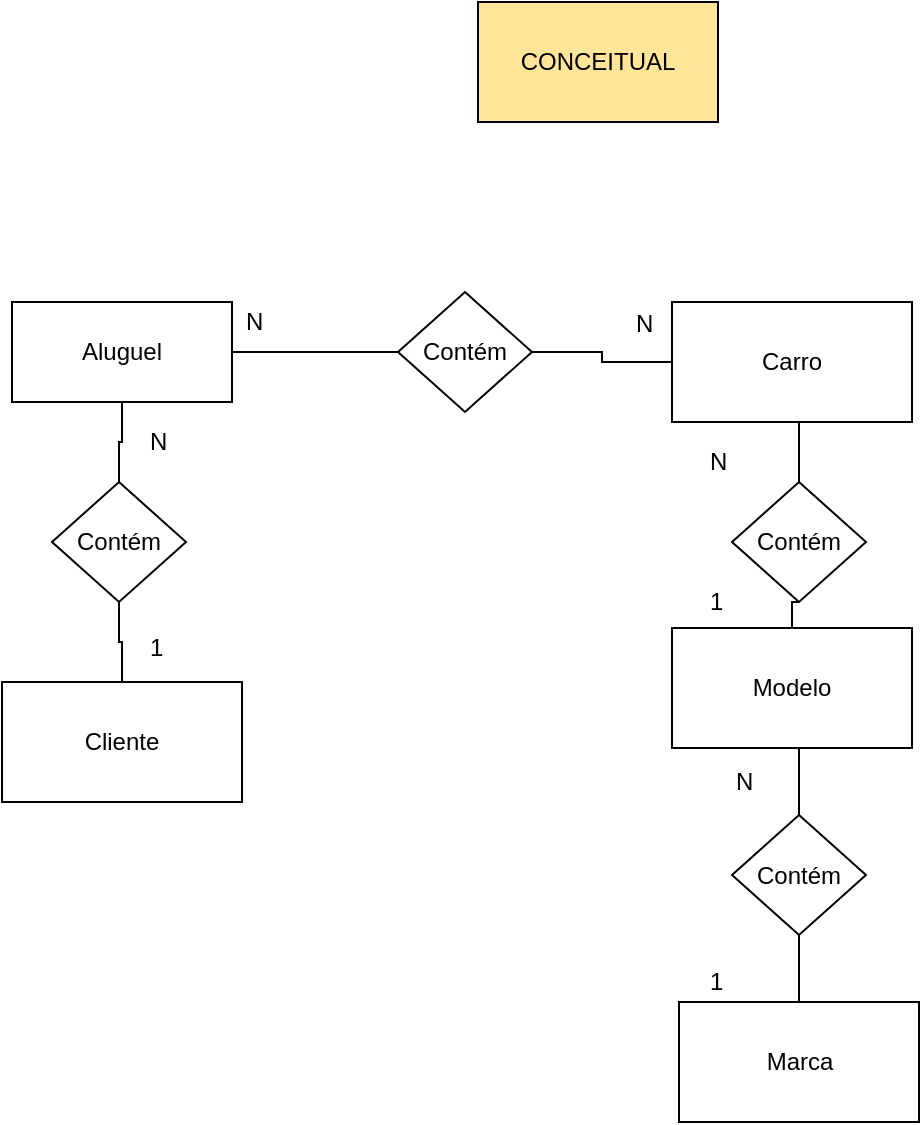 <mxfile version="10.9.5" type="device"><diagram id="Jd2xXuJrUrclIJMOrmId" name="Conceitual"><mxGraphModel dx="1182" dy="644" grid="1" gridSize="10" guides="1" tooltips="1" connect="1" arrows="1" fold="1" page="1" pageScale="1" pageWidth="827" pageHeight="1169" math="0" shadow="0"><root><mxCell id="0"/><mxCell id="1" parent="0"/><mxCell id="1hSs5IVkUG68na5rdbjQ-1" value="CONCEITUAL" style="rounded=0;whiteSpace=wrap;html=1;fillColor=#FFE599;" vertex="1" parent="1"><mxGeometry x="353" y="10" width="120" height="60" as="geometry"/></mxCell><mxCell id="1hSs5IVkUG68na5rdbjQ-8" style="edgeStyle=orthogonalEdgeStyle;rounded=0;orthogonalLoop=1;jettySize=auto;html=1;exitX=0.5;exitY=1;exitDx=0;exitDy=0;entryX=0.5;entryY=0;entryDx=0;entryDy=0;endArrow=none;endFill=0;" edge="1" parent="1" source="1hSs5IVkUG68na5rdbjQ-2" target="1hSs5IVkUG68na5rdbjQ-7"><mxGeometry relative="1" as="geometry"/></mxCell><mxCell id="1hSs5IVkUG68na5rdbjQ-10" style="edgeStyle=orthogonalEdgeStyle;rounded=0;orthogonalLoop=1;jettySize=auto;html=1;exitX=1;exitY=0.5;exitDx=0;exitDy=0;entryX=0;entryY=0.5;entryDx=0;entryDy=0;endArrow=none;endFill=0;" edge="1" parent="1" source="1hSs5IVkUG68na5rdbjQ-2" target="1hSs5IVkUG68na5rdbjQ-3"><mxGeometry relative="1" as="geometry"/></mxCell><mxCell id="1hSs5IVkUG68na5rdbjQ-2" value="Aluguel" style="rounded=0;whiteSpace=wrap;html=1;" vertex="1" parent="1"><mxGeometry x="120" y="160" width="110" height="50" as="geometry"/></mxCell><mxCell id="1hSs5IVkUG68na5rdbjQ-11" style="edgeStyle=orthogonalEdgeStyle;rounded=0;orthogonalLoop=1;jettySize=auto;html=1;exitX=1;exitY=0.5;exitDx=0;exitDy=0;entryX=0;entryY=0.5;entryDx=0;entryDy=0;endArrow=none;endFill=0;" edge="1" parent="1" source="1hSs5IVkUG68na5rdbjQ-3" target="1hSs5IVkUG68na5rdbjQ-4"><mxGeometry relative="1" as="geometry"/></mxCell><mxCell id="1hSs5IVkUG68na5rdbjQ-3" value="Contém" style="rhombus;whiteSpace=wrap;html=1;" vertex="1" parent="1"><mxGeometry x="313" y="155" width="67" height="60" as="geometry"/></mxCell><mxCell id="1hSs5IVkUG68na5rdbjQ-22" style="edgeStyle=orthogonalEdgeStyle;rounded=0;orthogonalLoop=1;jettySize=auto;html=1;exitX=0.5;exitY=1;exitDx=0;exitDy=0;entryX=0.5;entryY=0;entryDx=0;entryDy=0;endArrow=none;endFill=0;" edge="1" parent="1" source="1hSs5IVkUG68na5rdbjQ-4" target="1hSs5IVkUG68na5rdbjQ-21"><mxGeometry relative="1" as="geometry"/></mxCell><mxCell id="1hSs5IVkUG68na5rdbjQ-4" value="Carro" style="rounded=0;whiteSpace=wrap;html=1;" vertex="1" parent="1"><mxGeometry x="450" y="160" width="120" height="60" as="geometry"/></mxCell><mxCell id="1hSs5IVkUG68na5rdbjQ-5" value="Cliente" style="rounded=0;whiteSpace=wrap;html=1;" vertex="1" parent="1"><mxGeometry x="115" y="350" width="120" height="60" as="geometry"/></mxCell><mxCell id="1hSs5IVkUG68na5rdbjQ-9" style="edgeStyle=orthogonalEdgeStyle;rounded=0;orthogonalLoop=1;jettySize=auto;html=1;exitX=0.5;exitY=1;exitDx=0;exitDy=0;entryX=0.5;entryY=0;entryDx=0;entryDy=0;endArrow=none;endFill=0;" edge="1" parent="1" source="1hSs5IVkUG68na5rdbjQ-7" target="1hSs5IVkUG68na5rdbjQ-5"><mxGeometry relative="1" as="geometry"/></mxCell><mxCell id="1hSs5IVkUG68na5rdbjQ-7" value="Contém" style="rhombus;whiteSpace=wrap;html=1;" vertex="1" parent="1"><mxGeometry x="140" y="250" width="67" height="60" as="geometry"/></mxCell><mxCell id="1hSs5IVkUG68na5rdbjQ-12" value="N" style="text;html=1;resizable=0;points=[];autosize=1;align=left;verticalAlign=top;spacingTop=-4;" vertex="1" parent="1"><mxGeometry x="235" y="160" width="20" height="20" as="geometry"/></mxCell><mxCell id="1hSs5IVkUG68na5rdbjQ-13" value="N" style="text;html=1;resizable=0;points=[];autosize=1;align=left;verticalAlign=top;spacingTop=-4;" vertex="1" parent="1"><mxGeometry x="430" y="161" width="20" height="20" as="geometry"/></mxCell><mxCell id="1hSs5IVkUG68na5rdbjQ-14" value="1" style="text;html=1;resizable=0;points=[];autosize=1;align=left;verticalAlign=top;spacingTop=-4;" vertex="1" parent="1"><mxGeometry x="187" y="323" width="20" height="20" as="geometry"/></mxCell><mxCell id="1hSs5IVkUG68na5rdbjQ-17" value="N" style="text;html=1;resizable=0;points=[];autosize=1;align=left;verticalAlign=top;spacingTop=-4;" vertex="1" parent="1"><mxGeometry x="187" y="220" width="20" height="20" as="geometry"/></mxCell><mxCell id="1hSs5IVkUG68na5rdbjQ-29" style="edgeStyle=orthogonalEdgeStyle;rounded=0;orthogonalLoop=1;jettySize=auto;html=1;exitX=0.5;exitY=1;exitDx=0;exitDy=0;entryX=0.5;entryY=0;entryDx=0;entryDy=0;endArrow=none;endFill=0;" edge="1" parent="1" source="1hSs5IVkUG68na5rdbjQ-19" target="1hSs5IVkUG68na5rdbjQ-24"><mxGeometry relative="1" as="geometry"/></mxCell><mxCell id="1hSs5IVkUG68na5rdbjQ-19" value="Modelo" style="rounded=0;whiteSpace=wrap;html=1;" vertex="1" parent="1"><mxGeometry x="450" y="323" width="120" height="60" as="geometry"/></mxCell><mxCell id="1hSs5IVkUG68na5rdbjQ-20" value="Marca" style="rounded=0;whiteSpace=wrap;html=1;" vertex="1" parent="1"><mxGeometry x="453.5" y="510" width="120" height="60" as="geometry"/></mxCell><mxCell id="1hSs5IVkUG68na5rdbjQ-23" style="edgeStyle=orthogonalEdgeStyle;rounded=0;orthogonalLoop=1;jettySize=auto;html=1;exitX=0.5;exitY=1;exitDx=0;exitDy=0;entryX=0.5;entryY=0;entryDx=0;entryDy=0;endArrow=none;endFill=0;" edge="1" parent="1" source="1hSs5IVkUG68na5rdbjQ-21" target="1hSs5IVkUG68na5rdbjQ-19"><mxGeometry relative="1" as="geometry"/></mxCell><mxCell id="1hSs5IVkUG68na5rdbjQ-21" value="Contém" style="rhombus;whiteSpace=wrap;html=1;" vertex="1" parent="1"><mxGeometry x="480" y="250" width="67" height="60" as="geometry"/></mxCell><mxCell id="1hSs5IVkUG68na5rdbjQ-26" style="edgeStyle=orthogonalEdgeStyle;rounded=0;orthogonalLoop=1;jettySize=auto;html=1;exitX=0.5;exitY=1;exitDx=0;exitDy=0;entryX=0.5;entryY=0;entryDx=0;entryDy=0;endArrow=none;endFill=0;" edge="1" parent="1" source="1hSs5IVkUG68na5rdbjQ-24" target="1hSs5IVkUG68na5rdbjQ-20"><mxGeometry relative="1" as="geometry"/></mxCell><mxCell id="1hSs5IVkUG68na5rdbjQ-24" value="Contém" style="rhombus;whiteSpace=wrap;html=1;" vertex="1" parent="1"><mxGeometry x="480" y="416.5" width="67" height="60" as="geometry"/></mxCell><mxCell id="1hSs5IVkUG68na5rdbjQ-27" value="N" style="text;html=1;resizable=0;points=[];autosize=1;align=left;verticalAlign=top;spacingTop=-4;" vertex="1" parent="1"><mxGeometry x="466.5" y="230" width="20" height="20" as="geometry"/></mxCell><mxCell id="1hSs5IVkUG68na5rdbjQ-28" value="1" style="text;html=1;resizable=0;points=[];autosize=1;align=left;verticalAlign=top;spacingTop=-4;" vertex="1" parent="1"><mxGeometry x="466.5" y="300" width="20" height="20" as="geometry"/></mxCell><mxCell id="1hSs5IVkUG68na5rdbjQ-30" value="1" style="text;html=1;resizable=0;points=[];autosize=1;align=left;verticalAlign=top;spacingTop=-4;" vertex="1" parent="1"><mxGeometry x="466.5" y="490" width="20" height="20" as="geometry"/></mxCell><mxCell id="1hSs5IVkUG68na5rdbjQ-31" value="N" style="text;html=1;resizable=0;points=[];autosize=1;align=left;verticalAlign=top;spacingTop=-4;" vertex="1" parent="1"><mxGeometry x="480" y="390" width="20" height="20" as="geometry"/></mxCell></root></mxGraphModel></diagram><diagram id="0KGxFItqReaL_L1oG2lj" name="Logico"><mxGraphModel dx="926" dy="628" grid="1" gridSize="10" guides="1" tooltips="1" connect="1" arrows="1" fold="1" page="1" pageScale="1" pageWidth="827" pageHeight="1169" math="0" shadow="0"><root><mxCell id="KoBWn7U3okiaGgK31bRD-0"/><mxCell id="KoBWn7U3okiaGgK31bRD-1" parent="KoBWn7U3okiaGgK31bRD-0"/><mxCell id="KoBWn7U3okiaGgK31bRD-2" value="Lógico" style="rounded=0;whiteSpace=wrap;html=1;fillColor=#C3ABD0;" vertex="1" parent="KoBWn7U3okiaGgK31bRD-1"><mxGeometry x="353" y="10" width="120" height="60" as="geometry"/></mxCell><mxCell id="KoBWn7U3okiaGgK31bRD-3" value="Marca" style="swimlane;fontStyle=0;childLayout=stackLayout;horizontal=1;startSize=26;fillColor=#e0e0e0;horizontalStack=0;resizeParent=1;resizeParentMax=0;resizeLast=0;collapsible=1;marginBottom=0;swimlaneFillColor=#ffffff;align=center;fontSize=14;" vertex="1" parent="KoBWn7U3okiaGgK31bRD-1"><mxGeometry x="130" y="120" width="160" height="144" as="geometry"/></mxCell><mxCell id="KoBWn7U3okiaGgK31bRD-4" value="IdMarca:int" style="shape=partialRectangle;top=0;left=0;right=0;bottom=1;align=left;verticalAlign=middle;fillColor=none;spacingLeft=34;spacingRight=4;overflow=hidden;rotatable=0;points=[[0,0.5],[1,0.5]];portConstraint=eastwest;dropTarget=0;fontStyle=5;fontSize=12;" vertex="1" parent="KoBWn7U3okiaGgK31bRD-3"><mxGeometry y="26" width="160" height="30" as="geometry"/></mxCell><mxCell id="KoBWn7U3okiaGgK31bRD-5" value="PK" style="shape=partialRectangle;top=0;left=0;bottom=0;fillColor=none;align=left;verticalAlign=middle;spacingLeft=4;spacingRight=4;overflow=hidden;rotatable=0;points=[];portConstraint=eastwest;part=1;fontSize=12;" vertex="1" connectable="0" parent="KoBWn7U3okiaGgK31bRD-4"><mxGeometry width="30" height="30" as="geometry"/></mxCell><mxCell id="KoBWn7U3okiaGgK31bRD-6" value="Nome:string" style="shape=partialRectangle;top=0;left=0;right=0;bottom=0;align=left;verticalAlign=top;fillColor=none;spacingLeft=34;spacingRight=4;overflow=hidden;rotatable=0;points=[[0,0.5],[1,0.5]];portConstraint=eastwest;dropTarget=0;fontSize=12;" vertex="1" parent="KoBWn7U3okiaGgK31bRD-3"><mxGeometry y="56" width="160" height="26" as="geometry"/></mxCell><mxCell id="KoBWn7U3okiaGgK31bRD-7" value="" style="shape=partialRectangle;top=0;left=0;bottom=0;fillColor=none;align=left;verticalAlign=top;spacingLeft=4;spacingRight=4;overflow=hidden;rotatable=0;points=[];portConstraint=eastwest;part=1;fontSize=12;" vertex="1" connectable="0" parent="KoBWn7U3okiaGgK31bRD-6"><mxGeometry width="30" height="26" as="geometry"/></mxCell><mxCell id="KoBWn7U3okiaGgK31bRD-8" value="" style="shape=partialRectangle;top=0;left=0;right=0;bottom=0;align=left;verticalAlign=top;fillColor=none;spacingLeft=34;spacingRight=4;overflow=hidden;rotatable=0;points=[[0,0.5],[1,0.5]];portConstraint=eastwest;dropTarget=0;fontSize=12;" vertex="1" parent="KoBWn7U3okiaGgK31bRD-3"><mxGeometry y="82" width="160" height="26" as="geometry"/></mxCell><mxCell id="KoBWn7U3okiaGgK31bRD-9" value="" style="shape=partialRectangle;top=0;left=0;bottom=0;fillColor=none;align=left;verticalAlign=top;spacingLeft=4;spacingRight=4;overflow=hidden;rotatable=0;points=[];portConstraint=eastwest;part=1;fontSize=12;" vertex="1" connectable="0" parent="KoBWn7U3okiaGgK31bRD-8"><mxGeometry width="30" height="26" as="geometry"/></mxCell><mxCell id="KoBWn7U3okiaGgK31bRD-10" value="" style="shape=partialRectangle;top=0;left=0;right=0;bottom=0;align=left;verticalAlign=top;fillColor=none;spacingLeft=34;spacingRight=4;overflow=hidden;rotatable=0;points=[[0,0.5],[1,0.5]];portConstraint=eastwest;dropTarget=0;fontSize=12;" vertex="1" parent="KoBWn7U3okiaGgK31bRD-3"><mxGeometry y="108" width="160" height="26" as="geometry"/></mxCell><mxCell id="KoBWn7U3okiaGgK31bRD-11" value="" style="shape=partialRectangle;top=0;left=0;bottom=0;fillColor=none;align=left;verticalAlign=top;spacingLeft=4;spacingRight=4;overflow=hidden;rotatable=0;points=[];portConstraint=eastwest;part=1;fontSize=12;" vertex="1" connectable="0" parent="KoBWn7U3okiaGgK31bRD-10"><mxGeometry width="30" height="26" as="geometry"/></mxCell><mxCell id="KoBWn7U3okiaGgK31bRD-12" value="" style="shape=partialRectangle;top=0;left=0;right=0;bottom=0;align=left;verticalAlign=top;fillColor=none;spacingLeft=34;spacingRight=4;overflow=hidden;rotatable=0;points=[[0,0.5],[1,0.5]];portConstraint=eastwest;dropTarget=0;fontSize=12;" vertex="1" parent="KoBWn7U3okiaGgK31bRD-3"><mxGeometry y="134" width="160" height="10" as="geometry"/></mxCell><mxCell id="KoBWn7U3okiaGgK31bRD-13" value="" style="shape=partialRectangle;top=0;left=0;bottom=0;fillColor=none;align=left;verticalAlign=top;spacingLeft=4;spacingRight=4;overflow=hidden;rotatable=0;points=[];portConstraint=eastwest;part=1;fontSize=12;" vertex="1" connectable="0" parent="KoBWn7U3okiaGgK31bRD-12"><mxGeometry width="30" height="10" as="geometry"/></mxCell><mxCell id="KoBWn7U3okiaGgK31bRD-22" value="Cliente" style="swimlane;fontStyle=0;childLayout=stackLayout;horizontal=1;startSize=26;fillColor=#e0e0e0;horizontalStack=0;resizeParent=1;resizeParentMax=0;resizeLast=0;collapsible=1;marginBottom=0;swimlaneFillColor=#ffffff;align=center;fontSize=14;" vertex="1" parent="KoBWn7U3okiaGgK31bRD-1"><mxGeometry x="130" y="340" width="160" height="144" as="geometry"/></mxCell><mxCell id="KoBWn7U3okiaGgK31bRD-23" value="IdCliente:int" style="shape=partialRectangle;top=0;left=0;right=0;bottom=1;align=left;verticalAlign=middle;fillColor=none;spacingLeft=34;spacingRight=4;overflow=hidden;rotatable=0;points=[[0,0.5],[1,0.5]];portConstraint=eastwest;dropTarget=0;fontStyle=5;fontSize=12;" vertex="1" parent="KoBWn7U3okiaGgK31bRD-22"><mxGeometry y="26" width="160" height="30" as="geometry"/></mxCell><mxCell id="KoBWn7U3okiaGgK31bRD-24" value="PK" style="shape=partialRectangle;top=0;left=0;bottom=0;fillColor=none;align=left;verticalAlign=middle;spacingLeft=4;spacingRight=4;overflow=hidden;rotatable=0;points=[];portConstraint=eastwest;part=1;fontSize=12;" vertex="1" connectable="0" parent="KoBWn7U3okiaGgK31bRD-23"><mxGeometry width="30" height="30" as="geometry"/></mxCell><mxCell id="KoBWn7U3okiaGgK31bRD-25" value="Nome:string" style="shape=partialRectangle;top=0;left=0;right=0;bottom=0;align=left;verticalAlign=top;fillColor=none;spacingLeft=34;spacingRight=4;overflow=hidden;rotatable=0;points=[[0,0.5],[1,0.5]];portConstraint=eastwest;dropTarget=0;fontSize=12;" vertex="1" parent="KoBWn7U3okiaGgK31bRD-22"><mxGeometry y="56" width="160" height="26" as="geometry"/></mxCell><mxCell id="KoBWn7U3okiaGgK31bRD-26" value="" style="shape=partialRectangle;top=0;left=0;bottom=0;fillColor=none;align=left;verticalAlign=top;spacingLeft=4;spacingRight=4;overflow=hidden;rotatable=0;points=[];portConstraint=eastwest;part=1;fontSize=12;" vertex="1" connectable="0" parent="KoBWn7U3okiaGgK31bRD-25"><mxGeometry width="30" height="26" as="geometry"/></mxCell><mxCell id="KoBWn7U3okiaGgK31bRD-27" value="Cpf:string" style="shape=partialRectangle;top=0;left=0;right=0;bottom=0;align=left;verticalAlign=top;fillColor=none;spacingLeft=34;spacingRight=4;overflow=hidden;rotatable=0;points=[[0,0.5],[1,0.5]];portConstraint=eastwest;dropTarget=0;fontSize=12;" vertex="1" parent="KoBWn7U3okiaGgK31bRD-22"><mxGeometry y="82" width="160" height="26" as="geometry"/></mxCell><mxCell id="KoBWn7U3okiaGgK31bRD-28" value="" style="shape=partialRectangle;top=0;left=0;bottom=0;fillColor=none;align=left;verticalAlign=top;spacingLeft=4;spacingRight=4;overflow=hidden;rotatable=0;points=[];portConstraint=eastwest;part=1;fontSize=12;" vertex="1" connectable="0" parent="KoBWn7U3okiaGgK31bRD-27"><mxGeometry width="30" height="26" as="geometry"/></mxCell><mxCell id="KoBWn7U3okiaGgK31bRD-29" value="" style="shape=partialRectangle;top=0;left=0;right=0;bottom=0;align=left;verticalAlign=top;fillColor=none;spacingLeft=34;spacingRight=4;overflow=hidden;rotatable=0;points=[[0,0.5],[1,0.5]];portConstraint=eastwest;dropTarget=0;fontSize=12;" vertex="1" parent="KoBWn7U3okiaGgK31bRD-22"><mxGeometry y="108" width="160" height="26" as="geometry"/></mxCell><mxCell id="KoBWn7U3okiaGgK31bRD-30" value="" style="shape=partialRectangle;top=0;left=0;bottom=0;fillColor=none;align=left;verticalAlign=top;spacingLeft=4;spacingRight=4;overflow=hidden;rotatable=0;points=[];portConstraint=eastwest;part=1;fontSize=12;" vertex="1" connectable="0" parent="KoBWn7U3okiaGgK31bRD-29"><mxGeometry width="30" height="26" as="geometry"/></mxCell><mxCell id="KoBWn7U3okiaGgK31bRD-31" value="" style="shape=partialRectangle;top=0;left=0;right=0;bottom=0;align=left;verticalAlign=top;fillColor=none;spacingLeft=34;spacingRight=4;overflow=hidden;rotatable=0;points=[[0,0.5],[1,0.5]];portConstraint=eastwest;dropTarget=0;fontSize=12;" vertex="1" parent="KoBWn7U3okiaGgK31bRD-22"><mxGeometry y="134" width="160" height="10" as="geometry"/></mxCell><mxCell id="KoBWn7U3okiaGgK31bRD-32" value="" style="shape=partialRectangle;top=0;left=0;bottom=0;fillColor=none;align=left;verticalAlign=top;spacingLeft=4;spacingRight=4;overflow=hidden;rotatable=0;points=[];portConstraint=eastwest;part=1;fontSize=12;" vertex="1" connectable="0" parent="KoBWn7U3okiaGgK31bRD-31"><mxGeometry width="30" height="10" as="geometry"/></mxCell><mxCell id="KoBWn7U3okiaGgK31bRD-33" value="Modelo" style="swimlane;fontStyle=0;childLayout=stackLayout;horizontal=1;startSize=26;fillColor=#e0e0e0;horizontalStack=0;resizeParent=1;resizeParentMax=0;resizeLast=0;collapsible=1;marginBottom=0;swimlaneFillColor=#ffffff;align=center;fontSize=14;" vertex="1" parent="KoBWn7U3okiaGgK31bRD-1"><mxGeometry x="380" y="120" width="160" height="140" as="geometry"/></mxCell><mxCell id="KoBWn7U3okiaGgK31bRD-34" value="IdModelo:int" style="shape=partialRectangle;top=0;left=0;right=0;bottom=0;align=left;verticalAlign=middle;fillColor=none;spacingLeft=60;spacingRight=4;overflow=hidden;rotatable=0;points=[[0,0.5],[1,0.5]];portConstraint=eastwest;dropTarget=0;fontStyle=5;fontSize=12;" vertex="1" parent="KoBWn7U3okiaGgK31bRD-33"><mxGeometry y="26" width="160" height="30" as="geometry"/></mxCell><mxCell id="KoBWn7U3okiaGgK31bRD-35" value="PK" style="shape=partialRectangle;fontStyle=1;top=0;left=0;bottom=0;fillColor=none;align=left;verticalAlign=middle;spacingLeft=4;spacingRight=4;overflow=hidden;rotatable=0;points=[];portConstraint=eastwest;part=1;fontSize=12;" vertex="1" connectable="0" parent="KoBWn7U3okiaGgK31bRD-34"><mxGeometry width="56" height="30" as="geometry"/></mxCell><mxCell id="KoBWn7U3okiaGgK31bRD-36" value="IdMarca:int" style="shape=partialRectangle;top=0;left=0;right=0;bottom=1;align=left;verticalAlign=middle;fillColor=none;spacingLeft=60;spacingRight=4;overflow=hidden;rotatable=0;points=[[0,0.5],[1,0.5]];portConstraint=eastwest;dropTarget=0;fontStyle=5;fontSize=12;" vertex="1" parent="KoBWn7U3okiaGgK31bRD-33"><mxGeometry y="56" width="160" height="30" as="geometry"/></mxCell><mxCell id="KoBWn7U3okiaGgK31bRD-37" value="FK" style="shape=partialRectangle;fontStyle=1;top=0;left=0;bottom=0;fillColor=none;align=left;verticalAlign=middle;spacingLeft=4;spacingRight=4;overflow=hidden;rotatable=0;points=[];portConstraint=eastwest;part=1;fontSize=12;" vertex="1" connectable="0" parent="KoBWn7U3okiaGgK31bRD-36"><mxGeometry width="56" height="30" as="geometry"/></mxCell><mxCell id="KoBWn7U3okiaGgK31bRD-38" value="Nome:string&#10;Ano:int" style="shape=partialRectangle;top=0;left=0;right=0;bottom=0;align=left;verticalAlign=top;fillColor=none;spacingLeft=60;spacingRight=4;overflow=hidden;rotatable=0;points=[[0,0.5],[1,0.5]];portConstraint=eastwest;dropTarget=0;fontSize=12;" vertex="1" parent="KoBWn7U3okiaGgK31bRD-33"><mxGeometry y="86" width="160" height="54" as="geometry"/></mxCell><mxCell id="KoBWn7U3okiaGgK31bRD-39" value="" style="shape=partialRectangle;top=0;left=0;bottom=0;fillColor=none;align=left;verticalAlign=top;spacingLeft=4;spacingRight=4;overflow=hidden;rotatable=0;points=[];portConstraint=eastwest;part=1;fontSize=12;" vertex="1" connectable="0" parent="KoBWn7U3okiaGgK31bRD-38"><mxGeometry width="56" height="54.0" as="geometry"/></mxCell><mxCell id="KoBWn7U3okiaGgK31bRD-41" value="Veiculo" style="swimlane;fontStyle=0;childLayout=stackLayout;horizontal=1;startSize=26;fillColor=#e0e0e0;horizontalStack=0;resizeParent=1;resizeParentMax=0;resizeLast=0;collapsible=1;marginBottom=0;swimlaneFillColor=#ffffff;align=center;fontSize=14;" vertex="1" parent="KoBWn7U3okiaGgK31bRD-1"><mxGeometry x="610" y="120" width="160" height="112" as="geometry"/></mxCell><mxCell id="KoBWn7U3okiaGgK31bRD-42" value="IdCarro:int" style="shape=partialRectangle;top=0;left=0;right=0;bottom=0;align=left;verticalAlign=middle;fillColor=none;spacingLeft=60;spacingRight=4;overflow=hidden;rotatable=0;points=[[0,0.5],[1,0.5]];portConstraint=eastwest;dropTarget=0;fontStyle=5;fontSize=12;" vertex="1" parent="KoBWn7U3okiaGgK31bRD-41"><mxGeometry y="26" width="160" height="30" as="geometry"/></mxCell><mxCell id="KoBWn7U3okiaGgK31bRD-43" value="PK" style="shape=partialRectangle;fontStyle=1;top=0;left=0;bottom=0;fillColor=none;align=left;verticalAlign=middle;spacingLeft=4;spacingRight=4;overflow=hidden;rotatable=0;points=[];portConstraint=eastwest;part=1;fontSize=12;" vertex="1" connectable="0" parent="KoBWn7U3okiaGgK31bRD-42"><mxGeometry width="56" height="30" as="geometry"/></mxCell><mxCell id="KoBWn7U3okiaGgK31bRD-44" value="IdModelo:int" style="shape=partialRectangle;top=0;left=0;right=0;bottom=1;align=left;verticalAlign=middle;fillColor=none;spacingLeft=60;spacingRight=4;overflow=hidden;rotatable=0;points=[[0,0.5],[1,0.5]];portConstraint=eastwest;dropTarget=0;fontStyle=5;fontSize=12;" vertex="1" parent="KoBWn7U3okiaGgK31bRD-41"><mxGeometry y="56" width="160" height="30" as="geometry"/></mxCell><mxCell id="KoBWn7U3okiaGgK31bRD-45" value="FK" style="shape=partialRectangle;fontStyle=1;top=0;left=0;bottom=0;fillColor=none;align=left;verticalAlign=middle;spacingLeft=4;spacingRight=4;overflow=hidden;rotatable=0;points=[];portConstraint=eastwest;part=1;fontSize=12;" vertex="1" connectable="0" parent="KoBWn7U3okiaGgK31bRD-44"><mxGeometry width="56" height="30" as="geometry"/></mxCell><mxCell id="KoBWn7U3okiaGgK31bRD-46" value="Placa:string" style="shape=partialRectangle;top=0;left=0;right=0;bottom=0;align=left;verticalAlign=top;fillColor=none;spacingLeft=60;spacingRight=4;overflow=hidden;rotatable=0;points=[[0,0.5],[1,0.5]];portConstraint=eastwest;dropTarget=0;fontSize=12;" vertex="1" parent="KoBWn7U3okiaGgK31bRD-41"><mxGeometry y="86" width="160" height="26" as="geometry"/></mxCell><mxCell id="KoBWn7U3okiaGgK31bRD-47" value="" style="shape=partialRectangle;top=0;left=0;bottom=0;fillColor=none;align=left;verticalAlign=top;spacingLeft=4;spacingRight=4;overflow=hidden;rotatable=0;points=[];portConstraint=eastwest;part=1;fontSize=12;" vertex="1" connectable="0" parent="KoBWn7U3okiaGgK31bRD-46"><mxGeometry width="56" height="26" as="geometry"/></mxCell><mxCell id="KoBWn7U3okiaGgK31bRD-48" value="AlugueisCarros" style="swimlane;fontStyle=0;childLayout=stackLayout;horizontal=1;startSize=26;fillColor=#e0e0e0;horizontalStack=0;resizeParent=1;resizeParentMax=0;resizeLast=0;collapsible=1;marginBottom=0;swimlaneFillColor=#ffffff;align=center;fontSize=14;" vertex="1" parent="KoBWn7U3okiaGgK31bRD-1"><mxGeometry x="620" y="340" width="160" height="112" as="geometry"/></mxCell><mxCell id="KoBWn7U3okiaGgK31bRD-49" value="IdAluguel:int" style="shape=partialRectangle;top=0;left=0;right=0;bottom=0;align=left;verticalAlign=middle;fillColor=none;spacingLeft=60;spacingRight=4;overflow=hidden;rotatable=0;points=[[0,0.5],[1,0.5]];portConstraint=eastwest;dropTarget=0;fontStyle=5;fontSize=12;" vertex="1" parent="KoBWn7U3okiaGgK31bRD-48"><mxGeometry y="26" width="160" height="30" as="geometry"/></mxCell><mxCell id="KoBWn7U3okiaGgK31bRD-50" value="FK1" style="shape=partialRectangle;fontStyle=1;top=0;left=0;bottom=0;fillColor=none;align=left;verticalAlign=middle;spacingLeft=4;spacingRight=4;overflow=hidden;rotatable=0;points=[];portConstraint=eastwest;part=1;fontSize=12;" vertex="1" connectable="0" parent="KoBWn7U3okiaGgK31bRD-49"><mxGeometry width="56" height="30" as="geometry"/></mxCell><mxCell id="KoBWn7U3okiaGgK31bRD-51" value="IdCarro:int" style="shape=partialRectangle;top=0;left=0;right=0;bottom=1;align=left;verticalAlign=middle;fillColor=none;spacingLeft=60;spacingRight=4;overflow=hidden;rotatable=0;points=[[0,0.5],[1,0.5]];portConstraint=eastwest;dropTarget=0;fontStyle=5;fontSize=12;" vertex="1" parent="KoBWn7U3okiaGgK31bRD-48"><mxGeometry y="56" width="160" height="30" as="geometry"/></mxCell><mxCell id="KoBWn7U3okiaGgK31bRD-52" value="FK2" style="shape=partialRectangle;fontStyle=1;top=0;left=0;bottom=0;fillColor=none;align=left;verticalAlign=middle;spacingLeft=4;spacingRight=4;overflow=hidden;rotatable=0;points=[];portConstraint=eastwest;part=1;fontSize=12;" vertex="1" connectable="0" parent="KoBWn7U3okiaGgK31bRD-51"><mxGeometry width="56" height="30" as="geometry"/></mxCell><mxCell id="KoBWn7U3okiaGgK31bRD-53" value="" style="shape=partialRectangle;top=0;left=0;right=0;bottom=0;align=left;verticalAlign=top;fillColor=none;spacingLeft=60;spacingRight=4;overflow=hidden;rotatable=0;points=[[0,0.5],[1,0.5]];portConstraint=eastwest;dropTarget=0;fontSize=12;" vertex="1" parent="KoBWn7U3okiaGgK31bRD-48"><mxGeometry y="86" width="160" height="26" as="geometry"/></mxCell><mxCell id="KoBWn7U3okiaGgK31bRD-54" value="" style="shape=partialRectangle;top=0;left=0;bottom=0;fillColor=none;align=left;verticalAlign=top;spacingLeft=4;spacingRight=4;overflow=hidden;rotatable=0;points=[];portConstraint=eastwest;part=1;fontSize=12;" vertex="1" connectable="0" parent="KoBWn7U3okiaGgK31bRD-53"><mxGeometry width="56" height="26" as="geometry"/></mxCell><mxCell id="KoBWn7U3okiaGgK31bRD-62" value="Aluguel" style="swimlane;fontStyle=0;childLayout=stackLayout;horizontal=1;startSize=26;fillColor=#e0e0e0;horizontalStack=0;resizeParent=1;resizeParentMax=0;resizeLast=0;collapsible=1;marginBottom=0;swimlaneFillColor=#ffffff;align=center;fontSize=14;" vertex="1" parent="KoBWn7U3okiaGgK31bRD-1"><mxGeometry x="380" y="340" width="160" height="152" as="geometry"/></mxCell><mxCell id="KoBWn7U3okiaGgK31bRD-63" value="IdAluguel:int" style="shape=partialRectangle;top=0;left=0;right=0;bottom=1;align=left;verticalAlign=middle;fillColor=none;spacingLeft=34;spacingRight=4;overflow=hidden;rotatable=0;points=[[0,0.5],[1,0.5]];portConstraint=eastwest;dropTarget=0;fontStyle=5;fontSize=12;" vertex="1" parent="KoBWn7U3okiaGgK31bRD-62"><mxGeometry y="26" width="160" height="30" as="geometry"/></mxCell><mxCell id="KoBWn7U3okiaGgK31bRD-64" value="PK" style="shape=partialRectangle;top=0;left=0;bottom=0;fillColor=none;align=left;verticalAlign=middle;spacingLeft=4;spacingRight=4;overflow=hidden;rotatable=0;points=[];portConstraint=eastwest;part=1;fontSize=12;" vertex="1" connectable="0" parent="KoBWn7U3okiaGgK31bRD-63"><mxGeometry width="30" height="30" as="geometry"/></mxCell><mxCell id="KoBWn7U3okiaGgK31bRD-65" value="IdCliente:int" style="shape=partialRectangle;top=0;left=0;right=0;bottom=0;align=left;verticalAlign=top;fillColor=none;spacingLeft=34;spacingRight=4;overflow=hidden;rotatable=0;points=[[0,0.5],[1,0.5]];portConstraint=eastwest;dropTarget=0;fontSize=12;" vertex="1" parent="KoBWn7U3okiaGgK31bRD-62"><mxGeometry y="56" width="160" height="26" as="geometry"/></mxCell><mxCell id="KoBWn7U3okiaGgK31bRD-66" value="FK" style="shape=partialRectangle;top=0;left=0;bottom=0;fillColor=none;align=left;verticalAlign=top;spacingLeft=4;spacingRight=4;overflow=hidden;rotatable=0;points=[];portConstraint=eastwest;part=1;fontSize=12;" vertex="1" connectable="0" parent="KoBWn7U3okiaGgK31bRD-65"><mxGeometry width="30" height="26" as="geometry"/></mxCell><mxCell id="KoBWn7U3okiaGgK31bRD-73" value="" style="line;strokeWidth=1;fillColor=none;align=left;verticalAlign=middle;spacingTop=-1;spacingLeft=3;spacingRight=3;rotatable=0;labelPosition=right;points=[];portConstraint=eastwest;fontSize=12;" vertex="1" parent="KoBWn7U3okiaGgK31bRD-62"><mxGeometry y="82" width="160" height="8" as="geometry"/></mxCell><mxCell id="KoBWn7U3okiaGgK31bRD-67" value="DataAluguel:Datetime" style="shape=partialRectangle;top=0;left=0;right=0;bottom=0;align=left;verticalAlign=top;fillColor=none;spacingLeft=34;spacingRight=4;overflow=hidden;rotatable=0;points=[[0,0.5],[1,0.5]];portConstraint=eastwest;dropTarget=0;fontSize=12;" vertex="1" parent="KoBWn7U3okiaGgK31bRD-62"><mxGeometry y="90" width="160" height="26" as="geometry"/></mxCell><mxCell id="KoBWn7U3okiaGgK31bRD-68" value="" style="shape=partialRectangle;top=0;left=0;bottom=0;fillColor=none;align=left;verticalAlign=top;spacingLeft=4;spacingRight=4;overflow=hidden;rotatable=0;points=[];portConstraint=eastwest;part=1;fontSize=12;" vertex="1" connectable="0" parent="KoBWn7U3okiaGgK31bRD-67"><mxGeometry width="30" height="26" as="geometry"/></mxCell><mxCell id="KoBWn7U3okiaGgK31bRD-69" value="DataRetorno:Datetime" style="shape=partialRectangle;top=0;left=0;right=0;bottom=0;align=left;verticalAlign=top;fillColor=none;spacingLeft=34;spacingRight=4;overflow=hidden;rotatable=0;points=[[0,0.5],[1,0.5]];portConstraint=eastwest;dropTarget=0;fontSize=12;" vertex="1" parent="KoBWn7U3okiaGgK31bRD-62"><mxGeometry y="116" width="160" height="26" as="geometry"/></mxCell><mxCell id="KoBWn7U3okiaGgK31bRD-70" value="" style="shape=partialRectangle;top=0;left=0;bottom=0;fillColor=none;align=left;verticalAlign=top;spacingLeft=4;spacingRight=4;overflow=hidden;rotatable=0;points=[];portConstraint=eastwest;part=1;fontSize=12;" vertex="1" connectable="0" parent="KoBWn7U3okiaGgK31bRD-69"><mxGeometry width="30" height="26" as="geometry"/></mxCell><mxCell id="KoBWn7U3okiaGgK31bRD-71" value="" style="shape=partialRectangle;top=0;left=0;right=0;bottom=0;align=left;verticalAlign=top;fillColor=none;spacingLeft=34;spacingRight=4;overflow=hidden;rotatable=0;points=[[0,0.5],[1,0.5]];portConstraint=eastwest;dropTarget=0;fontSize=12;" vertex="1" parent="KoBWn7U3okiaGgK31bRD-62"><mxGeometry y="142" width="160" height="10" as="geometry"/></mxCell><mxCell id="KoBWn7U3okiaGgK31bRD-72" value="" style="shape=partialRectangle;top=0;left=0;bottom=0;fillColor=none;align=left;verticalAlign=top;spacingLeft=4;spacingRight=4;overflow=hidden;rotatable=0;points=[];portConstraint=eastwest;part=1;fontSize=12;" vertex="1" connectable="0" parent="KoBWn7U3okiaGgK31bRD-71"><mxGeometry width="30" height="10" as="geometry"/></mxCell></root></mxGraphModel></diagram></mxfile>
